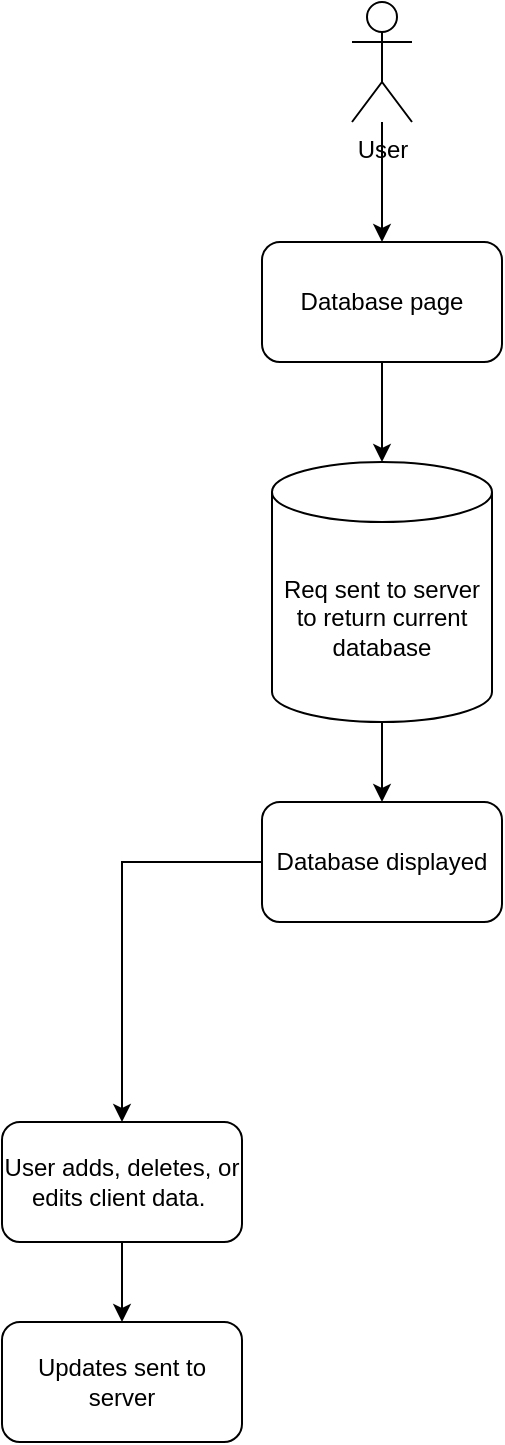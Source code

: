 <mxfile>
    <diagram id="C5RBs43oDa-KdzZeNtuy" name="Page-1">
        <mxGraphModel dx="1130" dy="787" grid="1" gridSize="10" guides="1" tooltips="1" connect="1" arrows="1" fold="1" page="1" pageScale="1" pageWidth="827" pageHeight="1169" math="0" shadow="0">
            <root>
                <mxCell id="WIyWlLk6GJQsqaUBKTNV-0"/>
                <mxCell id="WIyWlLk6GJQsqaUBKTNV-1" parent="WIyWlLk6GJQsqaUBKTNV-0"/>
                <mxCell id="PVLHYLcrS0TtMWN3BAI1-2" value="" style="edgeStyle=orthogonalEdgeStyle;rounded=0;orthogonalLoop=1;jettySize=auto;html=1;" parent="WIyWlLk6GJQsqaUBKTNV-1" source="PVLHYLcrS0TtMWN3BAI1-0" target="PVLHYLcrS0TtMWN3BAI1-1" edge="1">
                    <mxGeometry relative="1" as="geometry"/>
                </mxCell>
                <mxCell id="PVLHYLcrS0TtMWN3BAI1-0" value="User" style="shape=umlActor;verticalLabelPosition=bottom;verticalAlign=top;html=1;outlineConnect=0;" parent="WIyWlLk6GJQsqaUBKTNV-1" vertex="1">
                    <mxGeometry x="400" y="100" width="30" height="60" as="geometry"/>
                </mxCell>
                <mxCell id="PVLHYLcrS0TtMWN3BAI1-20" value="" style="edgeStyle=orthogonalEdgeStyle;rounded=0;orthogonalLoop=1;jettySize=auto;html=1;" parent="WIyWlLk6GJQsqaUBKTNV-1" source="PVLHYLcrS0TtMWN3BAI1-1" target="PVLHYLcrS0TtMWN3BAI1-13" edge="1">
                    <mxGeometry relative="1" as="geometry"/>
                </mxCell>
                <mxCell id="PVLHYLcrS0TtMWN3BAI1-1" value="Database page" style="rounded=1;whiteSpace=wrap;html=1;" parent="WIyWlLk6GJQsqaUBKTNV-1" vertex="1">
                    <mxGeometry x="355" y="220" width="120" height="60" as="geometry"/>
                </mxCell>
                <mxCell id="PVLHYLcrS0TtMWN3BAI1-17" value="" style="edgeStyle=orthogonalEdgeStyle;rounded=0;orthogonalLoop=1;jettySize=auto;html=1;" parent="WIyWlLk6GJQsqaUBKTNV-1" source="PVLHYLcrS0TtMWN3BAI1-13" target="PVLHYLcrS0TtMWN3BAI1-16" edge="1">
                    <mxGeometry relative="1" as="geometry"/>
                </mxCell>
                <mxCell id="PVLHYLcrS0TtMWN3BAI1-13" value="Req sent to server to return current database" style="shape=cylinder3;whiteSpace=wrap;html=1;boundedLbl=1;backgroundOutline=1;size=15;" parent="WIyWlLk6GJQsqaUBKTNV-1" vertex="1">
                    <mxGeometry x="360" y="330" width="110" height="130" as="geometry"/>
                </mxCell>
                <mxCell id="PVLHYLcrS0TtMWN3BAI1-19" value="" style="edgeStyle=orthogonalEdgeStyle;rounded=0;orthogonalLoop=1;jettySize=auto;html=1;" parent="WIyWlLk6GJQsqaUBKTNV-1" source="PVLHYLcrS0TtMWN3BAI1-16" target="PVLHYLcrS0TtMWN3BAI1-18" edge="1">
                    <mxGeometry relative="1" as="geometry"/>
                </mxCell>
                <mxCell id="PVLHYLcrS0TtMWN3BAI1-16" value="Database displayed" style="rounded=1;whiteSpace=wrap;html=1;" parent="WIyWlLk6GJQsqaUBKTNV-1" vertex="1">
                    <mxGeometry x="355" y="500" width="120" height="60" as="geometry"/>
                </mxCell>
                <mxCell id="PVLHYLcrS0TtMWN3BAI1-22" value="" style="edgeStyle=orthogonalEdgeStyle;rounded=0;orthogonalLoop=1;jettySize=auto;html=1;" parent="WIyWlLk6GJQsqaUBKTNV-1" source="PVLHYLcrS0TtMWN3BAI1-18" target="PVLHYLcrS0TtMWN3BAI1-21" edge="1">
                    <mxGeometry relative="1" as="geometry"/>
                </mxCell>
                <mxCell id="PVLHYLcrS0TtMWN3BAI1-18" value="User adds, deletes, or edits client data.&amp;nbsp;" style="rounded=1;whiteSpace=wrap;html=1;" parent="WIyWlLk6GJQsqaUBKTNV-1" vertex="1">
                    <mxGeometry x="225" y="660" width="120" height="60" as="geometry"/>
                </mxCell>
                <mxCell id="PVLHYLcrS0TtMWN3BAI1-21" value="Updates sent to server" style="rounded=1;whiteSpace=wrap;html=1;" parent="WIyWlLk6GJQsqaUBKTNV-1" vertex="1">
                    <mxGeometry x="225" y="760" width="120" height="60" as="geometry"/>
                </mxCell>
            </root>
        </mxGraphModel>
    </diagram>
</mxfile>